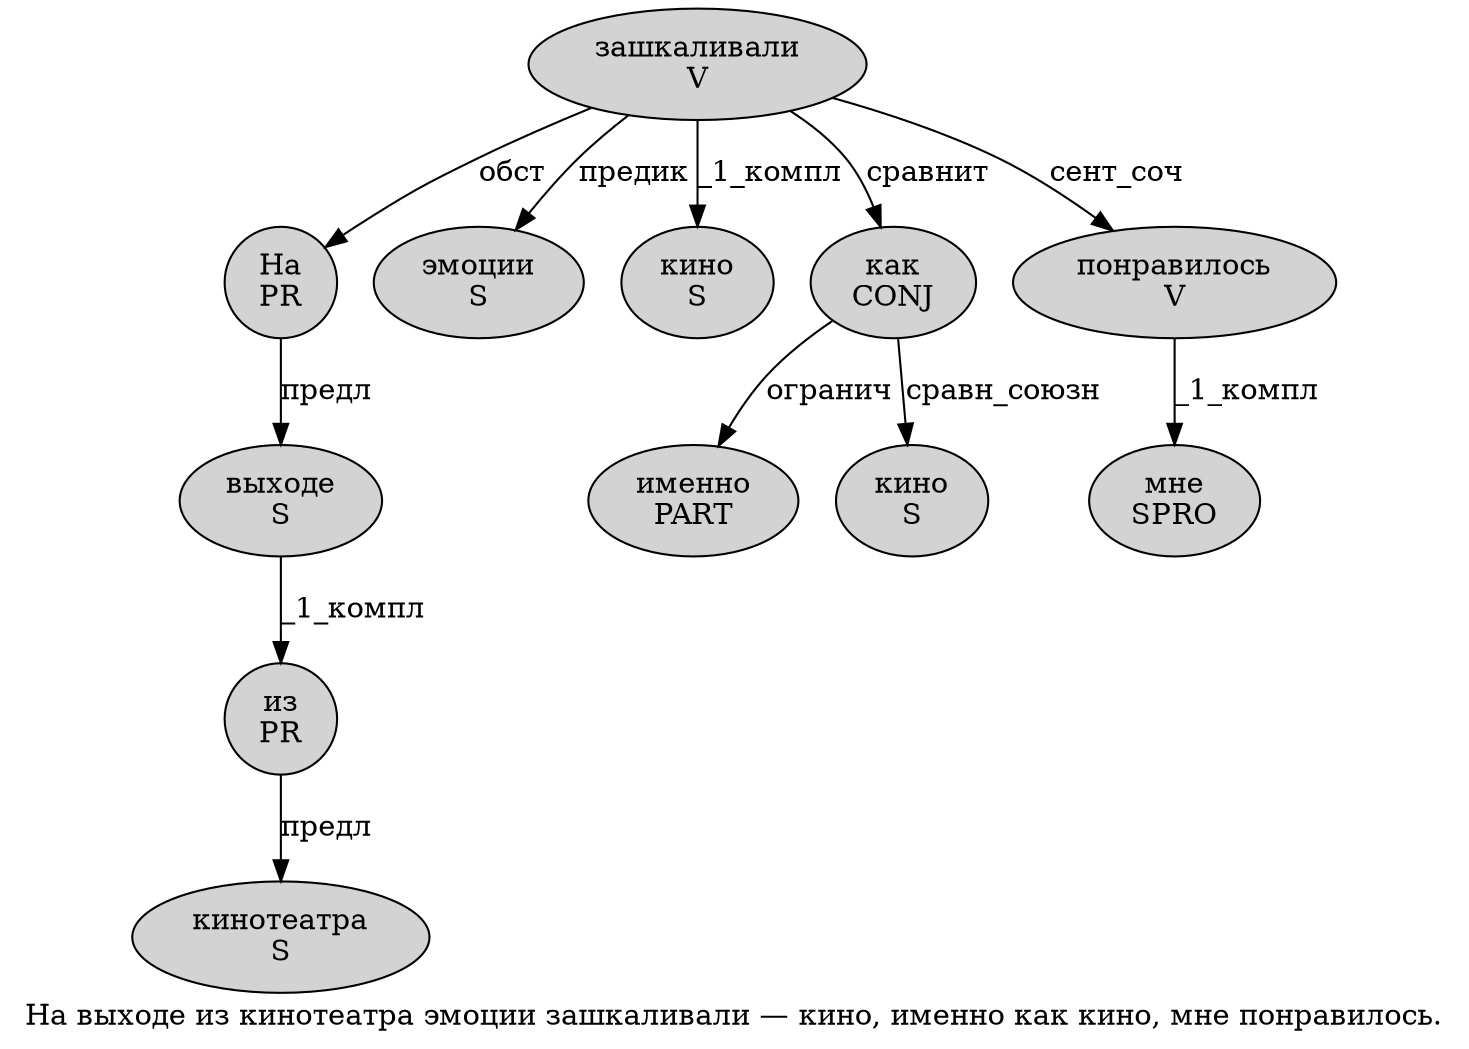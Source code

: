 digraph SENTENCE_3347 {
	graph [label="На выходе из кинотеатра эмоции зашкаливали — кино, именно как кино, мне понравилось."]
	node [style=filled]
		0 [label="На
PR" color="" fillcolor=lightgray penwidth=1 shape=ellipse]
		1 [label="выходе
S" color="" fillcolor=lightgray penwidth=1 shape=ellipse]
		2 [label="из
PR" color="" fillcolor=lightgray penwidth=1 shape=ellipse]
		3 [label="кинотеатра
S" color="" fillcolor=lightgray penwidth=1 shape=ellipse]
		4 [label="эмоции
S" color="" fillcolor=lightgray penwidth=1 shape=ellipse]
		5 [label="зашкаливали
V" color="" fillcolor=lightgray penwidth=1 shape=ellipse]
		7 [label="кино
S" color="" fillcolor=lightgray penwidth=1 shape=ellipse]
		9 [label="именно
PART" color="" fillcolor=lightgray penwidth=1 shape=ellipse]
		10 [label="как
CONJ" color="" fillcolor=lightgray penwidth=1 shape=ellipse]
		11 [label="кино
S" color="" fillcolor=lightgray penwidth=1 shape=ellipse]
		13 [label="мне
SPRO" color="" fillcolor=lightgray penwidth=1 shape=ellipse]
		14 [label="понравилось
V" color="" fillcolor=lightgray penwidth=1 shape=ellipse]
			1 -> 2 [label="_1_компл"]
			14 -> 13 [label="_1_компл"]
			0 -> 1 [label="предл"]
			10 -> 9 [label="огранич"]
			10 -> 11 [label="сравн_союзн"]
			2 -> 3 [label="предл"]
			5 -> 0 [label="обст"]
			5 -> 4 [label="предик"]
			5 -> 7 [label="_1_компл"]
			5 -> 10 [label="сравнит"]
			5 -> 14 [label="сент_соч"]
}